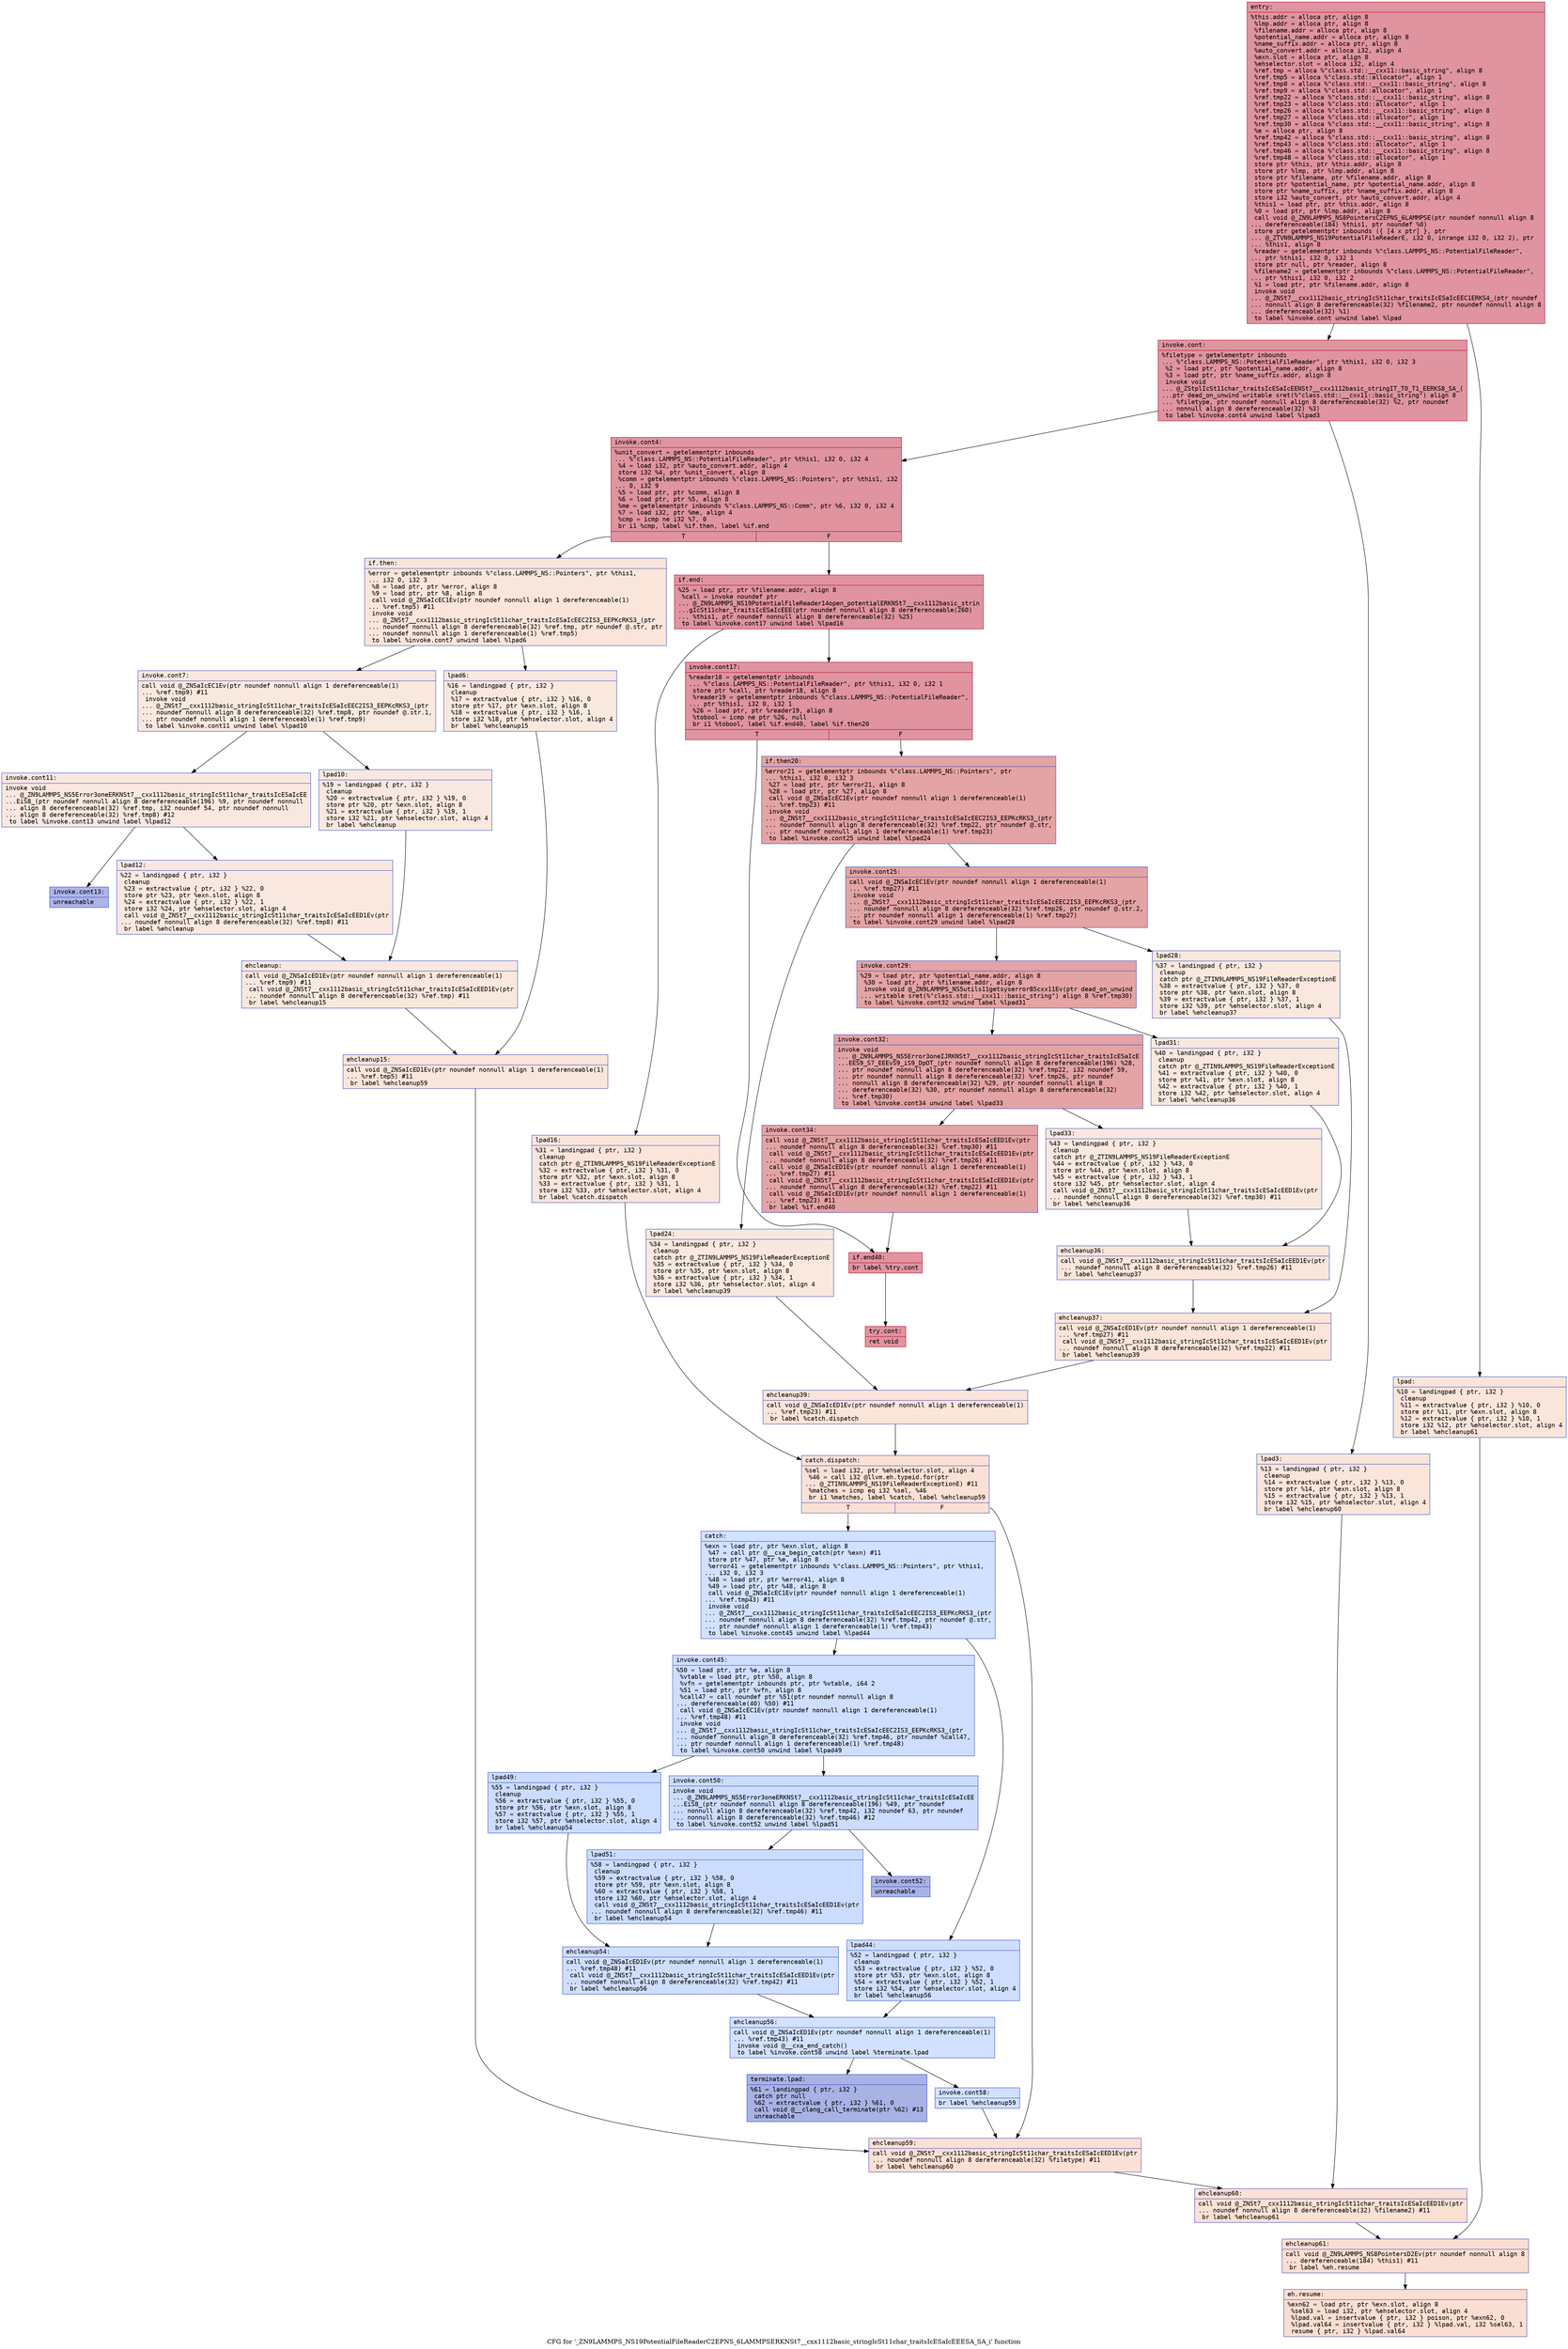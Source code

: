 digraph "CFG for '_ZN9LAMMPS_NS19PotentialFileReaderC2EPNS_6LAMMPSERKNSt7__cxx1112basic_stringIcSt11char_traitsIcESaIcEEESA_SA_i' function" {
	label="CFG for '_ZN9LAMMPS_NS19PotentialFileReaderC2EPNS_6LAMMPSERKNSt7__cxx1112basic_stringIcSt11char_traitsIcESaIcEEESA_SA_i' function";

	Node0x55acb5d20a90 [shape=record,color="#b70d28ff", style=filled, fillcolor="#b70d2870" fontname="Courier",label="{entry:\l|  %this.addr = alloca ptr, align 8\l  %lmp.addr = alloca ptr, align 8\l  %filename.addr = alloca ptr, align 8\l  %potential_name.addr = alloca ptr, align 8\l  %name_suffix.addr = alloca ptr, align 8\l  %auto_convert.addr = alloca i32, align 4\l  %exn.slot = alloca ptr, align 8\l  %ehselector.slot = alloca i32, align 4\l  %ref.tmp = alloca %\"class.std::__cxx11::basic_string\", align 8\l  %ref.tmp5 = alloca %\"class.std::allocator\", align 1\l  %ref.tmp8 = alloca %\"class.std::__cxx11::basic_string\", align 8\l  %ref.tmp9 = alloca %\"class.std::allocator\", align 1\l  %ref.tmp22 = alloca %\"class.std::__cxx11::basic_string\", align 8\l  %ref.tmp23 = alloca %\"class.std::allocator\", align 1\l  %ref.tmp26 = alloca %\"class.std::__cxx11::basic_string\", align 8\l  %ref.tmp27 = alloca %\"class.std::allocator\", align 1\l  %ref.tmp30 = alloca %\"class.std::__cxx11::basic_string\", align 8\l  %e = alloca ptr, align 8\l  %ref.tmp42 = alloca %\"class.std::__cxx11::basic_string\", align 8\l  %ref.tmp43 = alloca %\"class.std::allocator\", align 1\l  %ref.tmp46 = alloca %\"class.std::__cxx11::basic_string\", align 8\l  %ref.tmp48 = alloca %\"class.std::allocator\", align 1\l  store ptr %this, ptr %this.addr, align 8\l  store ptr %lmp, ptr %lmp.addr, align 8\l  store ptr %filename, ptr %filename.addr, align 8\l  store ptr %potential_name, ptr %potential_name.addr, align 8\l  store ptr %name_suffix, ptr %name_suffix.addr, align 8\l  store i32 %auto_convert, ptr %auto_convert.addr, align 4\l  %this1 = load ptr, ptr %this.addr, align 8\l  %0 = load ptr, ptr %lmp.addr, align 8\l  call void @_ZN9LAMMPS_NS8PointersC2EPNS_6LAMMPSE(ptr noundef nonnull align 8\l... dereferenceable(184) %this1, ptr noundef %0)\l  store ptr getelementptr inbounds (\{ [4 x ptr] \}, ptr\l... @_ZTVN9LAMMPS_NS19PotentialFileReaderE, i32 0, inrange i32 0, i32 2), ptr\l... %this1, align 8\l  %reader = getelementptr inbounds %\"class.LAMMPS_NS::PotentialFileReader\",\l... ptr %this1, i32 0, i32 1\l  store ptr null, ptr %reader, align 8\l  %filename2 = getelementptr inbounds %\"class.LAMMPS_NS::PotentialFileReader\",\l... ptr %this1, i32 0, i32 2\l  %1 = load ptr, ptr %filename.addr, align 8\l  invoke void\l... @_ZNSt7__cxx1112basic_stringIcSt11char_traitsIcESaIcEEC1ERKS4_(ptr noundef\l... nonnull align 8 dereferenceable(32) %filename2, ptr noundef nonnull align 8\l... dereferenceable(32) %1)\l          to label %invoke.cont unwind label %lpad\l}"];
	Node0x55acb5d20a90 -> Node0x55acb5d237e0[tooltip="entry -> invoke.cont\nProbability 100.00%" ];
	Node0x55acb5d20a90 -> Node0x55acb5d238c0[tooltip="entry -> lpad\nProbability 0.00%" ];
	Node0x55acb5d237e0 [shape=record,color="#b70d28ff", style=filled, fillcolor="#b70d2870" fontname="Courier",label="{invoke.cont:\l|  %filetype = getelementptr inbounds\l... %\"class.LAMMPS_NS::PotentialFileReader\", ptr %this1, i32 0, i32 3\l  %2 = load ptr, ptr %potential_name.addr, align 8\l  %3 = load ptr, ptr %name_suffix.addr, align 8\l  invoke void\l... @_ZStplIcSt11char_traitsIcESaIcEENSt7__cxx1112basic_stringIT_T0_T1_EERKS8_SA_(\l...ptr dead_on_unwind writable sret(%\"class.std::__cxx11::basic_string\") align 8\l... %filetype, ptr noundef nonnull align 8 dereferenceable(32) %2, ptr noundef\l... nonnull align 8 dereferenceable(32) %3)\l          to label %invoke.cont4 unwind label %lpad3\l}"];
	Node0x55acb5d237e0 -> Node0x55acb5d23790[tooltip="invoke.cont -> invoke.cont4\nProbability 100.00%" ];
	Node0x55acb5d237e0 -> Node0x55acb5d23f40[tooltip="invoke.cont -> lpad3\nProbability 0.00%" ];
	Node0x55acb5d23790 [shape=record,color="#b70d28ff", style=filled, fillcolor="#b70d2870" fontname="Courier",label="{invoke.cont4:\l|  %unit_convert = getelementptr inbounds\l... %\"class.LAMMPS_NS::PotentialFileReader\", ptr %this1, i32 0, i32 4\l  %4 = load i32, ptr %auto_convert.addr, align 4\l  store i32 %4, ptr %unit_convert, align 8\l  %comm = getelementptr inbounds %\"class.LAMMPS_NS::Pointers\", ptr %this1, i32\l... 0, i32 9\l  %5 = load ptr, ptr %comm, align 8\l  %6 = load ptr, ptr %5, align 8\l  %me = getelementptr inbounds %\"class.LAMMPS_NS::Comm\", ptr %6, i32 0, i32 4\l  %7 = load i32, ptr %me, align 4\l  %cmp = icmp ne i32 %7, 0\l  br i1 %cmp, label %if.then, label %if.end\l|{<s0>T|<s1>F}}"];
	Node0x55acb5d23790:s0 -> Node0x55acb5d247c0[tooltip="invoke.cont4 -> if.then\nProbability 0.00%" ];
	Node0x55acb5d23790:s1 -> Node0x55acb5d24830[tooltip="invoke.cont4 -> if.end\nProbability 100.00%" ];
	Node0x55acb5d247c0 [shape=record,color="#3d50c3ff", style=filled, fillcolor="#f4c5ad70" fontname="Courier",label="{if.then:\l|  %error = getelementptr inbounds %\"class.LAMMPS_NS::Pointers\", ptr %this1,\l... i32 0, i32 3\l  %8 = load ptr, ptr %error, align 8\l  %9 = load ptr, ptr %8, align 8\l  call void @_ZNSaIcEC1Ev(ptr noundef nonnull align 1 dereferenceable(1)\l... %ref.tmp5) #11\l  invoke void\l... @_ZNSt7__cxx1112basic_stringIcSt11char_traitsIcESaIcEEC2IS3_EEPKcRKS3_(ptr\l... noundef nonnull align 8 dereferenceable(32) %ref.tmp, ptr noundef @.str, ptr\l... noundef nonnull align 1 dereferenceable(1) %ref.tmp5)\l          to label %invoke.cont7 unwind label %lpad6\l}"];
	Node0x55acb5d247c0 -> Node0x55acb5d24d90[tooltip="if.then -> invoke.cont7\nProbability 50.00%" ];
	Node0x55acb5d247c0 -> Node0x55acb5d24e40[tooltip="if.then -> lpad6\nProbability 50.00%" ];
	Node0x55acb5d24d90 [shape=record,color="#3d50c3ff", style=filled, fillcolor="#f2cab570" fontname="Courier",label="{invoke.cont7:\l|  call void @_ZNSaIcEC1Ev(ptr noundef nonnull align 1 dereferenceable(1)\l... %ref.tmp9) #11\l  invoke void\l... @_ZNSt7__cxx1112basic_stringIcSt11char_traitsIcESaIcEEC2IS3_EEPKcRKS3_(ptr\l... noundef nonnull align 8 dereferenceable(32) %ref.tmp8, ptr noundef @.str.1,\l... ptr noundef nonnull align 1 dereferenceable(1) %ref.tmp9)\l          to label %invoke.cont11 unwind label %lpad10\l}"];
	Node0x55acb5d24d90 -> Node0x55acb5d251d0[tooltip="invoke.cont7 -> invoke.cont11\nProbability 50.00%" ];
	Node0x55acb5d24d90 -> Node0x55acb5d25220[tooltip="invoke.cont7 -> lpad10\nProbability 50.00%" ];
	Node0x55acb5d251d0 [shape=record,color="#3d50c3ff", style=filled, fillcolor="#f1ccb870" fontname="Courier",label="{invoke.cont11:\l|  invoke void\l... @_ZN9LAMMPS_NS5Error3oneERKNSt7__cxx1112basic_stringIcSt11char_traitsIcESaIcEE\l...EiS8_(ptr noundef nonnull align 8 dereferenceable(196) %9, ptr noundef nonnull\l... align 8 dereferenceable(32) %ref.tmp, i32 noundef 54, ptr noundef nonnull\l... align 8 dereferenceable(32) %ref.tmp8) #12\l          to label %invoke.cont13 unwind label %lpad12\l}"];
	Node0x55acb5d251d0 -> Node0x55acb5d25180[tooltip="invoke.cont11 -> invoke.cont13\nProbability 0.00%" ];
	Node0x55acb5d251d0 -> Node0x55acb5d25bc0[tooltip="invoke.cont11 -> lpad12\nProbability 100.00%" ];
	Node0x55acb5d25180 [shape=record,color="#3d50c3ff", style=filled, fillcolor="#4358cb70" fontname="Courier",label="{invoke.cont13:\l|  unreachable\l}"];
	Node0x55acb5d238c0 [shape=record,color="#3d50c3ff", style=filled, fillcolor="#f4c5ad70" fontname="Courier",label="{lpad:\l|  %10 = landingpad \{ ptr, i32 \}\l          cleanup\l  %11 = extractvalue \{ ptr, i32 \} %10, 0\l  store ptr %11, ptr %exn.slot, align 8\l  %12 = extractvalue \{ ptr, i32 \} %10, 1\l  store i32 %12, ptr %ehselector.slot, align 4\l  br label %ehcleanup61\l}"];
	Node0x55acb5d238c0 -> Node0x55acb5d26260[tooltip="lpad -> ehcleanup61\nProbability 100.00%" ];
	Node0x55acb5d23f40 [shape=record,color="#3d50c3ff", style=filled, fillcolor="#f4c5ad70" fontname="Courier",label="{lpad3:\l|  %13 = landingpad \{ ptr, i32 \}\l          cleanup\l  %14 = extractvalue \{ ptr, i32 \} %13, 0\l  store ptr %14, ptr %exn.slot, align 8\l  %15 = extractvalue \{ ptr, i32 \} %13, 1\l  store i32 %15, ptr %ehselector.slot, align 4\l  br label %ehcleanup60\l}"];
	Node0x55acb5d23f40 -> Node0x55acb5d265b0[tooltip="lpad3 -> ehcleanup60\nProbability 100.00%" ];
	Node0x55acb5d24e40 [shape=record,color="#3d50c3ff", style=filled, fillcolor="#f2cab570" fontname="Courier",label="{lpad6:\l|  %16 = landingpad \{ ptr, i32 \}\l          cleanup\l  %17 = extractvalue \{ ptr, i32 \} %16, 0\l  store ptr %17, ptr %exn.slot, align 8\l  %18 = extractvalue \{ ptr, i32 \} %16, 1\l  store i32 %18, ptr %ehselector.slot, align 4\l  br label %ehcleanup15\l}"];
	Node0x55acb5d24e40 -> Node0x55acb5d26920[tooltip="lpad6 -> ehcleanup15\nProbability 100.00%" ];
	Node0x55acb5d25220 [shape=record,color="#3d50c3ff", style=filled, fillcolor="#f1ccb870" fontname="Courier",label="{lpad10:\l|  %19 = landingpad \{ ptr, i32 \}\l          cleanup\l  %20 = extractvalue \{ ptr, i32 \} %19, 0\l  store ptr %20, ptr %exn.slot, align 8\l  %21 = extractvalue \{ ptr, i32 \} %19, 1\l  store i32 %21, ptr %ehselector.slot, align 4\l  br label %ehcleanup\l}"];
	Node0x55acb5d25220 -> Node0x55acb5d26cf0[tooltip="lpad10 -> ehcleanup\nProbability 100.00%" ];
	Node0x55acb5d25bc0 [shape=record,color="#3d50c3ff", style=filled, fillcolor="#f1ccb870" fontname="Courier",label="{lpad12:\l|  %22 = landingpad \{ ptr, i32 \}\l          cleanup\l  %23 = extractvalue \{ ptr, i32 \} %22, 0\l  store ptr %23, ptr %exn.slot, align 8\l  %24 = extractvalue \{ ptr, i32 \} %22, 1\l  store i32 %24, ptr %ehselector.slot, align 4\l  call void @_ZNSt7__cxx1112basic_stringIcSt11char_traitsIcESaIcEED1Ev(ptr\l... noundef nonnull align 8 dereferenceable(32) %ref.tmp8) #11\l  br label %ehcleanup\l}"];
	Node0x55acb5d25bc0 -> Node0x55acb5d26cf0[tooltip="lpad12 -> ehcleanup\nProbability 100.00%" ];
	Node0x55acb5d26cf0 [shape=record,color="#3d50c3ff", style=filled, fillcolor="#f2cab570" fontname="Courier",label="{ehcleanup:\l|  call void @_ZNSaIcED1Ev(ptr noundef nonnull align 1 dereferenceable(1)\l... %ref.tmp9) #11\l  call void @_ZNSt7__cxx1112basic_stringIcSt11char_traitsIcESaIcEED1Ev(ptr\l... noundef nonnull align 8 dereferenceable(32) %ref.tmp) #11\l  br label %ehcleanup15\l}"];
	Node0x55acb5d26cf0 -> Node0x55acb5d26920[tooltip="ehcleanup -> ehcleanup15\nProbability 100.00%" ];
	Node0x55acb5d26920 [shape=record,color="#3d50c3ff", style=filled, fillcolor="#f4c5ad70" fontname="Courier",label="{ehcleanup15:\l|  call void @_ZNSaIcED1Ev(ptr noundef nonnull align 1 dereferenceable(1)\l... %ref.tmp5) #11\l  br label %ehcleanup59\l}"];
	Node0x55acb5d26920 -> Node0x55acb5d277b0[tooltip="ehcleanup15 -> ehcleanup59\nProbability 100.00%" ];
	Node0x55acb5d24830 [shape=record,color="#b70d28ff", style=filled, fillcolor="#b70d2870" fontname="Courier",label="{if.end:\l|  %25 = load ptr, ptr %filename.addr, align 8\l  %call = invoke noundef ptr\l... @_ZN9LAMMPS_NS19PotentialFileReader14open_potentialERKNSt7__cxx1112basic_strin\l...gIcSt11char_traitsIcESaIcEEE(ptr noundef nonnull align 8 dereferenceable(260)\l... %this1, ptr noundef nonnull align 8 dereferenceable(32) %25)\l          to label %invoke.cont17 unwind label %lpad16\l}"];
	Node0x55acb5d24830 -> Node0x55acb5d27970[tooltip="if.end -> invoke.cont17\nProbability 100.00%" ];
	Node0x55acb5d24830 -> Node0x55acb5d279f0[tooltip="if.end -> lpad16\nProbability 0.00%" ];
	Node0x55acb5d27970 [shape=record,color="#b70d28ff", style=filled, fillcolor="#b70d2870" fontname="Courier",label="{invoke.cont17:\l|  %reader18 = getelementptr inbounds\l... %\"class.LAMMPS_NS::PotentialFileReader\", ptr %this1, i32 0, i32 1\l  store ptr %call, ptr %reader18, align 8\l  %reader19 = getelementptr inbounds %\"class.LAMMPS_NS::PotentialFileReader\",\l... ptr %this1, i32 0, i32 1\l  %26 = load ptr, ptr %reader19, align 8\l  %tobool = icmp ne ptr %26, null\l  br i1 %tobool, label %if.end40, label %if.then20\l|{<s0>T|<s1>F}}"];
	Node0x55acb5d27970:s0 -> Node0x55acb5d280a0[tooltip="invoke.cont17 -> if.end40\nProbability 62.50%" ];
	Node0x55acb5d27970:s1 -> Node0x55acb5d21340[tooltip="invoke.cont17 -> if.then20\nProbability 37.50%" ];
	Node0x55acb5d21340 [shape=record,color="#3d50c3ff", style=filled, fillcolor="#c32e3170" fontname="Courier",label="{if.then20:\l|  %error21 = getelementptr inbounds %\"class.LAMMPS_NS::Pointers\", ptr\l... %this1, i32 0, i32 3\l  %27 = load ptr, ptr %error21, align 8\l  %28 = load ptr, ptr %27, align 8\l  call void @_ZNSaIcEC1Ev(ptr noundef nonnull align 1 dereferenceable(1)\l... %ref.tmp23) #11\l  invoke void\l... @_ZNSt7__cxx1112basic_stringIcSt11char_traitsIcESaIcEEC2IS3_EEPKcRKS3_(ptr\l... noundef nonnull align 8 dereferenceable(32) %ref.tmp22, ptr noundef @.str,\l... ptr noundef nonnull align 1 dereferenceable(1) %ref.tmp23)\l          to label %invoke.cont25 unwind label %lpad24\l}"];
	Node0x55acb5d21340 -> Node0x55acb5d21830[tooltip="if.then20 -> invoke.cont25\nProbability 100.00%" ];
	Node0x55acb5d21340 -> Node0x55acb5d218b0[tooltip="if.then20 -> lpad24\nProbability 0.00%" ];
	Node0x55acb5d21830 [shape=record,color="#3d50c3ff", style=filled, fillcolor="#c32e3170" fontname="Courier",label="{invoke.cont25:\l|  call void @_ZNSaIcEC1Ev(ptr noundef nonnull align 1 dereferenceable(1)\l... %ref.tmp27) #11\l  invoke void\l... @_ZNSt7__cxx1112basic_stringIcSt11char_traitsIcESaIcEEC2IS3_EEPKcRKS3_(ptr\l... noundef nonnull align 8 dereferenceable(32) %ref.tmp26, ptr noundef @.str.2,\l... ptr noundef nonnull align 1 dereferenceable(1) %ref.tmp27)\l          to label %invoke.cont29 unwind label %lpad28\l}"];
	Node0x55acb5d21830 -> Node0x55acb5d29220[tooltip="invoke.cont25 -> invoke.cont29\nProbability 100.00%" ];
	Node0x55acb5d21830 -> Node0x55acb5d29270[tooltip="invoke.cont25 -> lpad28\nProbability 0.00%" ];
	Node0x55acb5d29220 [shape=record,color="#3d50c3ff", style=filled, fillcolor="#c32e3170" fontname="Courier",label="{invoke.cont29:\l|  %29 = load ptr, ptr %potential_name.addr, align 8\l  %30 = load ptr, ptr %filename.addr, align 8\l  invoke void @_ZN9LAMMPS_NS5utils11getsyserrorB5cxx11Ev(ptr dead_on_unwind\l... writable sret(%\"class.std::__cxx11::basic_string\") align 8 %ref.tmp30)\l          to label %invoke.cont32 unwind label %lpad31\l}"];
	Node0x55acb5d29220 -> Node0x55acb5d291d0[tooltip="invoke.cont29 -> invoke.cont32\nProbability 100.00%" ];
	Node0x55acb5d29220 -> Node0x55acb5d29670[tooltip="invoke.cont29 -> lpad31\nProbability 0.00%" ];
	Node0x55acb5d291d0 [shape=record,color="#3d50c3ff", style=filled, fillcolor="#c32e3170" fontname="Courier",label="{invoke.cont32:\l|  invoke void\l... @_ZN9LAMMPS_NS5Error3oneIJRKNSt7__cxx1112basic_stringIcSt11char_traitsIcESaIcE\l...EES9_S7_EEEvS9_iS9_DpOT_(ptr noundef nonnull align 8 dereferenceable(196) %28,\l... ptr noundef nonnull align 8 dereferenceable(32) %ref.tmp22, i32 noundef 59,\l... ptr noundef nonnull align 8 dereferenceable(32) %ref.tmp26, ptr noundef\l... nonnull align 8 dereferenceable(32) %29, ptr noundef nonnull align 8\l... dereferenceable(32) %30, ptr noundef nonnull align 8 dereferenceable(32)\l... %ref.tmp30)\l          to label %invoke.cont34 unwind label %lpad33\l}"];
	Node0x55acb5d291d0 -> Node0x55acb5d29900[tooltip="invoke.cont32 -> invoke.cont34\nProbability 100.00%" ];
	Node0x55acb5d291d0 -> Node0x55acb5d29980[tooltip="invoke.cont32 -> lpad33\nProbability 0.00%" ];
	Node0x55acb5d29900 [shape=record,color="#3d50c3ff", style=filled, fillcolor="#c32e3170" fontname="Courier",label="{invoke.cont34:\l|  call void @_ZNSt7__cxx1112basic_stringIcSt11char_traitsIcESaIcEED1Ev(ptr\l... noundef nonnull align 8 dereferenceable(32) %ref.tmp30) #11\l  call void @_ZNSt7__cxx1112basic_stringIcSt11char_traitsIcESaIcEED1Ev(ptr\l... noundef nonnull align 8 dereferenceable(32) %ref.tmp26) #11\l  call void @_ZNSaIcED1Ev(ptr noundef nonnull align 1 dereferenceable(1)\l... %ref.tmp27) #11\l  call void @_ZNSt7__cxx1112basic_stringIcSt11char_traitsIcESaIcEED1Ev(ptr\l... noundef nonnull align 8 dereferenceable(32) %ref.tmp22) #11\l  call void @_ZNSaIcED1Ev(ptr noundef nonnull align 1 dereferenceable(1)\l... %ref.tmp23) #11\l  br label %if.end40\l}"];
	Node0x55acb5d29900 -> Node0x55acb5d280a0[tooltip="invoke.cont34 -> if.end40\nProbability 100.00%" ];
	Node0x55acb5d279f0 [shape=record,color="#3d50c3ff", style=filled, fillcolor="#f4c5ad70" fontname="Courier",label="{lpad16:\l|  %31 = landingpad \{ ptr, i32 \}\l          cleanup\l          catch ptr @_ZTIN9LAMMPS_NS19FileReaderExceptionE\l  %32 = extractvalue \{ ptr, i32 \} %31, 0\l  store ptr %32, ptr %exn.slot, align 8\l  %33 = extractvalue \{ ptr, i32 \} %31, 1\l  store i32 %33, ptr %ehselector.slot, align 4\l  br label %catch.dispatch\l}"];
	Node0x55acb5d279f0 -> Node0x55acb5d2a450[tooltip="lpad16 -> catch.dispatch\nProbability 100.00%" ];
	Node0x55acb5d218b0 [shape=record,color="#3d50c3ff", style=filled, fillcolor="#f2cab570" fontname="Courier",label="{lpad24:\l|  %34 = landingpad \{ ptr, i32 \}\l          cleanup\l          catch ptr @_ZTIN9LAMMPS_NS19FileReaderExceptionE\l  %35 = extractvalue \{ ptr, i32 \} %34, 0\l  store ptr %35, ptr %exn.slot, align 8\l  %36 = extractvalue \{ ptr, i32 \} %34, 1\l  store i32 %36, ptr %ehselector.slot, align 4\l  br label %ehcleanup39\l}"];
	Node0x55acb5d218b0 -> Node0x55acb5d2a7f0[tooltip="lpad24 -> ehcleanup39\nProbability 100.00%" ];
	Node0x55acb5d29270 [shape=record,color="#3d50c3ff", style=filled, fillcolor="#f2cab570" fontname="Courier",label="{lpad28:\l|  %37 = landingpad \{ ptr, i32 \}\l          cleanup\l          catch ptr @_ZTIN9LAMMPS_NS19FileReaderExceptionE\l  %38 = extractvalue \{ ptr, i32 \} %37, 0\l  store ptr %38, ptr %exn.slot, align 8\l  %39 = extractvalue \{ ptr, i32 \} %37, 1\l  store i32 %39, ptr %ehselector.slot, align 4\l  br label %ehcleanup37\l}"];
	Node0x55acb5d29270 -> Node0x55acb5d2abf0[tooltip="lpad28 -> ehcleanup37\nProbability 100.00%" ];
	Node0x55acb5d29670 [shape=record,color="#3d50c3ff", style=filled, fillcolor="#f2cab570" fontname="Courier",label="{lpad31:\l|  %40 = landingpad \{ ptr, i32 \}\l          cleanup\l          catch ptr @_ZTIN9LAMMPS_NS19FileReaderExceptionE\l  %41 = extractvalue \{ ptr, i32 \} %40, 0\l  store ptr %41, ptr %exn.slot, align 8\l  %42 = extractvalue \{ ptr, i32 \} %40, 1\l  store i32 %42, ptr %ehselector.slot, align 4\l  br label %ehcleanup36\l}"];
	Node0x55acb5d29670 -> Node0x55acb5d2aff0[tooltip="lpad31 -> ehcleanup36\nProbability 100.00%" ];
	Node0x55acb5d29980 [shape=record,color="#3d50c3ff", style=filled, fillcolor="#f2cab570" fontname="Courier",label="{lpad33:\l|  %43 = landingpad \{ ptr, i32 \}\l          cleanup\l          catch ptr @_ZTIN9LAMMPS_NS19FileReaderExceptionE\l  %44 = extractvalue \{ ptr, i32 \} %43, 0\l  store ptr %44, ptr %exn.slot, align 8\l  %45 = extractvalue \{ ptr, i32 \} %43, 1\l  store i32 %45, ptr %ehselector.slot, align 4\l  call void @_ZNSt7__cxx1112basic_stringIcSt11char_traitsIcESaIcEED1Ev(ptr\l... noundef nonnull align 8 dereferenceable(32) %ref.tmp30) #11\l  br label %ehcleanup36\l}"];
	Node0x55acb5d29980 -> Node0x55acb5d2aff0[tooltip="lpad33 -> ehcleanup36\nProbability 100.00%" ];
	Node0x55acb5d2aff0 [shape=record,color="#3d50c3ff", style=filled, fillcolor="#f4c5ad70" fontname="Courier",label="{ehcleanup36:\l|  call void @_ZNSt7__cxx1112basic_stringIcSt11char_traitsIcESaIcEED1Ev(ptr\l... noundef nonnull align 8 dereferenceable(32) %ref.tmp26) #11\l  br label %ehcleanup37\l}"];
	Node0x55acb5d2aff0 -> Node0x55acb5d2abf0[tooltip="ehcleanup36 -> ehcleanup37\nProbability 100.00%" ];
	Node0x55acb5d2abf0 [shape=record,color="#3d50c3ff", style=filled, fillcolor="#f5c1a970" fontname="Courier",label="{ehcleanup37:\l|  call void @_ZNSaIcED1Ev(ptr noundef nonnull align 1 dereferenceable(1)\l... %ref.tmp27) #11\l  call void @_ZNSt7__cxx1112basic_stringIcSt11char_traitsIcESaIcEED1Ev(ptr\l... noundef nonnull align 8 dereferenceable(32) %ref.tmp22) #11\l  br label %ehcleanup39\l}"];
	Node0x55acb5d2abf0 -> Node0x55acb5d2a7f0[tooltip="ehcleanup37 -> ehcleanup39\nProbability 100.00%" ];
	Node0x55acb5d2a7f0 [shape=record,color="#3d50c3ff", style=filled, fillcolor="#f5c1a970" fontname="Courier",label="{ehcleanup39:\l|  call void @_ZNSaIcED1Ev(ptr noundef nonnull align 1 dereferenceable(1)\l... %ref.tmp23) #11\l  br label %catch.dispatch\l}"];
	Node0x55acb5d2a7f0 -> Node0x55acb5d2a450[tooltip="ehcleanup39 -> catch.dispatch\nProbability 100.00%" ];
	Node0x55acb5d2a450 [shape=record,color="#3d50c3ff", style=filled, fillcolor="#f7bca170" fontname="Courier",label="{catch.dispatch:\l|  %sel = load i32, ptr %ehselector.slot, align 4\l  %46 = call i32 @llvm.eh.typeid.for(ptr\l... @_ZTIN9LAMMPS_NS19FileReaderExceptionE) #11\l  %matches = icmp eq i32 %sel, %46\l  br i1 %matches, label %catch, label %ehcleanup59\l|{<s0>T|<s1>F}}"];
	Node0x55acb5d2a450:s0 -> Node0x55acb5d2be10[tooltip="catch.dispatch -> catch\nProbability 0.00%" ];
	Node0x55acb5d2a450:s1 -> Node0x55acb5d277b0[tooltip="catch.dispatch -> ehcleanup59\nProbability 100.00%" ];
	Node0x55acb5d2be10 [shape=record,color="#3d50c3ff", style=filled, fillcolor="#9abbff70" fontname="Courier",label="{catch:\l|  %exn = load ptr, ptr %exn.slot, align 8\l  %47 = call ptr @__cxa_begin_catch(ptr %exn) #11\l  store ptr %47, ptr %e, align 8\l  %error41 = getelementptr inbounds %\"class.LAMMPS_NS::Pointers\", ptr %this1,\l... i32 0, i32 3\l  %48 = load ptr, ptr %error41, align 8\l  %49 = load ptr, ptr %48, align 8\l  call void @_ZNSaIcEC1Ev(ptr noundef nonnull align 1 dereferenceable(1)\l... %ref.tmp43) #11\l  invoke void\l... @_ZNSt7__cxx1112basic_stringIcSt11char_traitsIcESaIcEEC2IS3_EEPKcRKS3_(ptr\l... noundef nonnull align 8 dereferenceable(32) %ref.tmp42, ptr noundef @.str,\l... ptr noundef nonnull align 1 dereferenceable(1) %ref.tmp43)\l          to label %invoke.cont45 unwind label %lpad44\l}"];
	Node0x55acb5d2be10 -> Node0x55acb5d2cd90[tooltip="catch -> invoke.cont45\nProbability 50.00%" ];
	Node0x55acb5d2be10 -> Node0x55acb5d2cde0[tooltip="catch -> lpad44\nProbability 50.00%" ];
	Node0x55acb5d2cd90 [shape=record,color="#3d50c3ff", style=filled, fillcolor="#93b5fe70" fontname="Courier",label="{invoke.cont45:\l|  %50 = load ptr, ptr %e, align 8\l  %vtable = load ptr, ptr %50, align 8\l  %vfn = getelementptr inbounds ptr, ptr %vtable, i64 2\l  %51 = load ptr, ptr %vfn, align 8\l  %call47 = call noundef ptr %51(ptr noundef nonnull align 8\l... dereferenceable(40) %50) #11\l  call void @_ZNSaIcEC1Ev(ptr noundef nonnull align 1 dereferenceable(1)\l... %ref.tmp48) #11\l  invoke void\l... @_ZNSt7__cxx1112basic_stringIcSt11char_traitsIcESaIcEEC2IS3_EEPKcRKS3_(ptr\l... noundef nonnull align 8 dereferenceable(32) %ref.tmp46, ptr noundef %call47,\l... ptr noundef nonnull align 1 dereferenceable(1) %ref.tmp48)\l          to label %invoke.cont50 unwind label %lpad49\l}"];
	Node0x55acb5d2cd90 -> Node0x55acb5d2d460[tooltip="invoke.cont45 -> invoke.cont50\nProbability 50.00%" ];
	Node0x55acb5d2cd90 -> Node0x55acb5d2d510[tooltip="invoke.cont45 -> lpad49\nProbability 50.00%" ];
	Node0x55acb5d2d460 [shape=record,color="#3d50c3ff", style=filled, fillcolor="#8caffe70" fontname="Courier",label="{invoke.cont50:\l|  invoke void\l... @_ZN9LAMMPS_NS5Error3oneERKNSt7__cxx1112basic_stringIcSt11char_traitsIcESaIcEE\l...EiS8_(ptr noundef nonnull align 8 dereferenceable(196) %49, ptr noundef\l... nonnull align 8 dereferenceable(32) %ref.tmp42, i32 noundef 63, ptr noundef\l... nonnull align 8 dereferenceable(32) %ref.tmp46) #12\l          to label %invoke.cont52 unwind label %lpad51\l}"];
	Node0x55acb5d2d460 -> Node0x55acb5d2d410[tooltip="invoke.cont50 -> invoke.cont52\nProbability 0.00%" ];
	Node0x55acb5d2d460 -> Node0x55acb5d2d800[tooltip="invoke.cont50 -> lpad51\nProbability 100.00%" ];
	Node0x55acb5d2d410 [shape=record,color="#3d50c3ff", style=filled, fillcolor="#3d50c370" fontname="Courier",label="{invoke.cont52:\l|  unreachable\l}"];
	Node0x55acb5d280a0 [shape=record,color="#b70d28ff", style=filled, fillcolor="#b70d2870" fontname="Courier",label="{if.end40:\l|  br label %try.cont\l}"];
	Node0x55acb5d280a0 -> Node0x55acb5d2db60[tooltip="if.end40 -> try.cont\nProbability 100.00%" ];
	Node0x55acb5d2cde0 [shape=record,color="#3d50c3ff", style=filled, fillcolor="#93b5fe70" fontname="Courier",label="{lpad44:\l|  %52 = landingpad \{ ptr, i32 \}\l          cleanup\l  %53 = extractvalue \{ ptr, i32 \} %52, 0\l  store ptr %53, ptr %exn.slot, align 8\l  %54 = extractvalue \{ ptr, i32 \} %52, 1\l  store i32 %54, ptr %ehselector.slot, align 4\l  br label %ehcleanup56\l}"];
	Node0x55acb5d2cde0 -> Node0x55acb5d2deb0[tooltip="lpad44 -> ehcleanup56\nProbability 100.00%" ];
	Node0x55acb5d2d510 [shape=record,color="#3d50c3ff", style=filled, fillcolor="#8caffe70" fontname="Courier",label="{lpad49:\l|  %55 = landingpad \{ ptr, i32 \}\l          cleanup\l  %56 = extractvalue \{ ptr, i32 \} %55, 0\l  store ptr %56, ptr %exn.slot, align 8\l  %57 = extractvalue \{ ptr, i32 \} %55, 1\l  store i32 %57, ptr %ehselector.slot, align 4\l  br label %ehcleanup54\l}"];
	Node0x55acb5d2d510 -> Node0x55acb5d2e200[tooltip="lpad49 -> ehcleanup54\nProbability 100.00%" ];
	Node0x55acb5d2d800 [shape=record,color="#3d50c3ff", style=filled, fillcolor="#8caffe70" fontname="Courier",label="{lpad51:\l|  %58 = landingpad \{ ptr, i32 \}\l          cleanup\l  %59 = extractvalue \{ ptr, i32 \} %58, 0\l  store ptr %59, ptr %exn.slot, align 8\l  %60 = extractvalue \{ ptr, i32 \} %58, 1\l  store i32 %60, ptr %ehselector.slot, align 4\l  call void @_ZNSt7__cxx1112basic_stringIcSt11char_traitsIcESaIcEED1Ev(ptr\l... noundef nonnull align 8 dereferenceable(32) %ref.tmp46) #11\l  br label %ehcleanup54\l}"];
	Node0x55acb5d2d800 -> Node0x55acb5d2e200[tooltip="lpad51 -> ehcleanup54\nProbability 100.00%" ];
	Node0x55acb5d2e200 [shape=record,color="#3d50c3ff", style=filled, fillcolor="#93b5fe70" fontname="Courier",label="{ehcleanup54:\l|  call void @_ZNSaIcED1Ev(ptr noundef nonnull align 1 dereferenceable(1)\l... %ref.tmp48) #11\l  call void @_ZNSt7__cxx1112basic_stringIcSt11char_traitsIcESaIcEED1Ev(ptr\l... noundef nonnull align 8 dereferenceable(32) %ref.tmp42) #11\l  br label %ehcleanup56\l}"];
	Node0x55acb5d2e200 -> Node0x55acb5d2deb0[tooltip="ehcleanup54 -> ehcleanup56\nProbability 100.00%" ];
	Node0x55acb5d2deb0 [shape=record,color="#3d50c3ff", style=filled, fillcolor="#9abbff70" fontname="Courier",label="{ehcleanup56:\l|  call void @_ZNSaIcED1Ev(ptr noundef nonnull align 1 dereferenceable(1)\l... %ref.tmp43) #11\l  invoke void @__cxa_end_catch()\l          to label %invoke.cont58 unwind label %terminate.lpad\l}"];
	Node0x55acb5d2deb0 -> Node0x55acb5d2eab0[tooltip="ehcleanup56 -> invoke.cont58\nProbability 100.00%" ];
	Node0x55acb5d2deb0 -> Node0x55acb5d2eb00[tooltip="ehcleanup56 -> terminate.lpad\nProbability 0.00%" ];
	Node0x55acb5d2eab0 [shape=record,color="#3d50c3ff", style=filled, fillcolor="#9abbff70" fontname="Courier",label="{invoke.cont58:\l|  br label %ehcleanup59\l}"];
	Node0x55acb5d2eab0 -> Node0x55acb5d277b0[tooltip="invoke.cont58 -> ehcleanup59\nProbability 100.00%" ];
	Node0x55acb5d2db60 [shape=record,color="#b70d28ff", style=filled, fillcolor="#b70d2870" fontname="Courier",label="{try.cont:\l|  ret void\l}"];
	Node0x55acb5d277b0 [shape=record,color="#3d50c3ff", style=filled, fillcolor="#f7b99e70" fontname="Courier",label="{ehcleanup59:\l|  call void @_ZNSt7__cxx1112basic_stringIcSt11char_traitsIcESaIcEED1Ev(ptr\l... noundef nonnull align 8 dereferenceable(32) %filetype) #11\l  br label %ehcleanup60\l}"];
	Node0x55acb5d277b0 -> Node0x55acb5d265b0[tooltip="ehcleanup59 -> ehcleanup60\nProbability 100.00%" ];
	Node0x55acb5d265b0 [shape=record,color="#3d50c3ff", style=filled, fillcolor="#f7b99e70" fontname="Courier",label="{ehcleanup60:\l|  call void @_ZNSt7__cxx1112basic_stringIcSt11char_traitsIcESaIcEED1Ev(ptr\l... noundef nonnull align 8 dereferenceable(32) %filename2) #11\l  br label %ehcleanup61\l}"];
	Node0x55acb5d265b0 -> Node0x55acb5d26260[tooltip="ehcleanup60 -> ehcleanup61\nProbability 100.00%" ];
	Node0x55acb5d26260 [shape=record,color="#3d50c3ff", style=filled, fillcolor="#f7b59970" fontname="Courier",label="{ehcleanup61:\l|  call void @_ZN9LAMMPS_NS8PointersD2Ev(ptr noundef nonnull align 8\l... dereferenceable(184) %this1) #11\l  br label %eh.resume\l}"];
	Node0x55acb5d26260 -> Node0x55acb5d2f240[tooltip="ehcleanup61 -> eh.resume\nProbability 100.00%" ];
	Node0x55acb5d2f240 [shape=record,color="#3d50c3ff", style=filled, fillcolor="#f7b59970" fontname="Courier",label="{eh.resume:\l|  %exn62 = load ptr, ptr %exn.slot, align 8\l  %sel63 = load i32, ptr %ehselector.slot, align 4\l  %lpad.val = insertvalue \{ ptr, i32 \} poison, ptr %exn62, 0\l  %lpad.val64 = insertvalue \{ ptr, i32 \} %lpad.val, i32 %sel63, 1\l  resume \{ ptr, i32 \} %lpad.val64\l}"];
	Node0x55acb5d2eb00 [shape=record,color="#3d50c3ff", style=filled, fillcolor="#3d50c370" fontname="Courier",label="{terminate.lpad:\l|  %61 = landingpad \{ ptr, i32 \}\l          catch ptr null\l  %62 = extractvalue \{ ptr, i32 \} %61, 0\l  call void @__clang_call_terminate(ptr %62) #13\l  unreachable\l}"];
}
